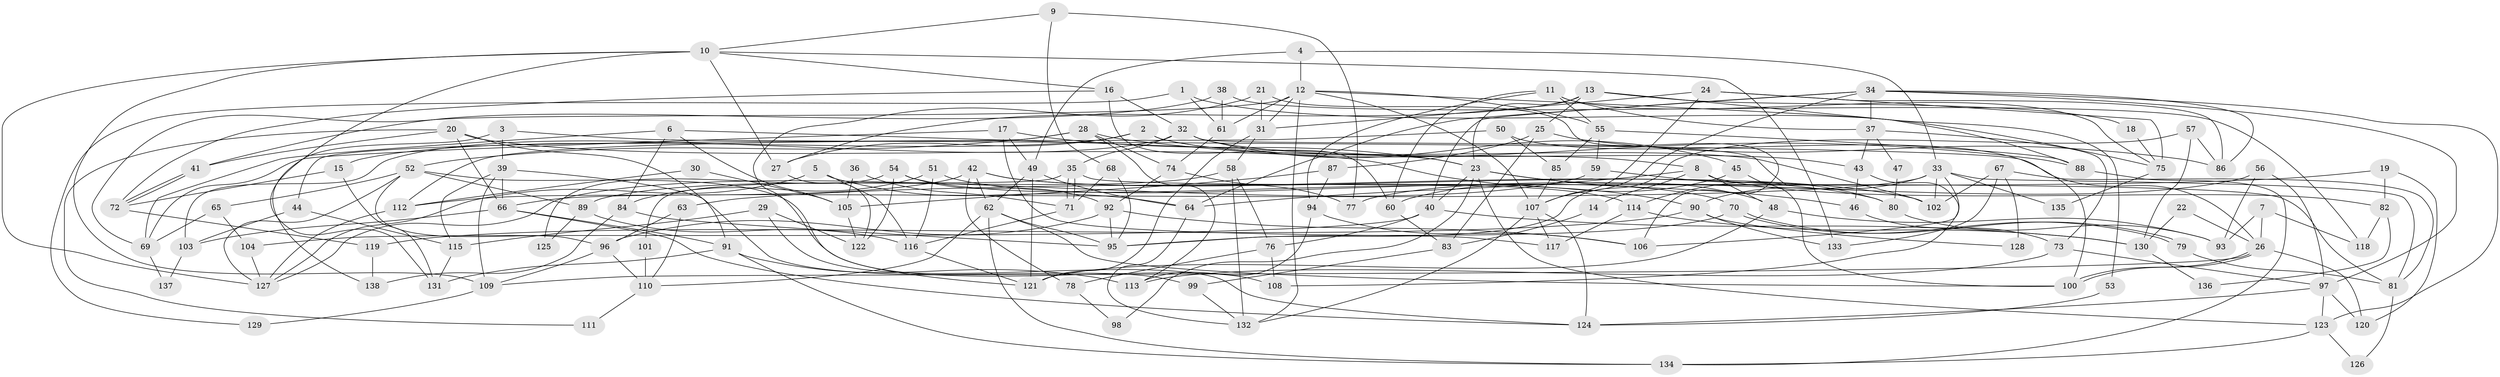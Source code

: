 // Generated by graph-tools (version 1.1) at 2025/50/03/09/25 03:50:14]
// undirected, 138 vertices, 276 edges
graph export_dot {
graph [start="1"]
  node [color=gray90,style=filled];
  1;
  2;
  3;
  4;
  5;
  6;
  7;
  8;
  9;
  10;
  11;
  12;
  13;
  14;
  15;
  16;
  17;
  18;
  19;
  20;
  21;
  22;
  23;
  24;
  25;
  26;
  27;
  28;
  29;
  30;
  31;
  32;
  33;
  34;
  35;
  36;
  37;
  38;
  39;
  40;
  41;
  42;
  43;
  44;
  45;
  46;
  47;
  48;
  49;
  50;
  51;
  52;
  53;
  54;
  55;
  56;
  57;
  58;
  59;
  60;
  61;
  62;
  63;
  64;
  65;
  66;
  67;
  68;
  69;
  70;
  71;
  72;
  73;
  74;
  75;
  76;
  77;
  78;
  79;
  80;
  81;
  82;
  83;
  84;
  85;
  86;
  87;
  88;
  89;
  90;
  91;
  92;
  93;
  94;
  95;
  96;
  97;
  98;
  99;
  100;
  101;
  102;
  103;
  104;
  105;
  106;
  107;
  108;
  109;
  110;
  111;
  112;
  113;
  114;
  115;
  116;
  117;
  118;
  119;
  120;
  121;
  122;
  123;
  124;
  125;
  126;
  127;
  128;
  129;
  130;
  131;
  132;
  133;
  134;
  135;
  136;
  137;
  138;
  1 -- 75;
  1 -- 61;
  1 -- 129;
  2 -- 27;
  2 -- 8;
  2 -- 15;
  2 -- 102;
  3 -- 26;
  3 -- 39;
  3 -- 138;
  4 -- 33;
  4 -- 12;
  4 -- 49;
  5 -- 127;
  5 -- 64;
  5 -- 116;
  6 -- 69;
  6 -- 23;
  6 -- 84;
  6 -- 105;
  7 -- 118;
  7 -- 93;
  7 -- 26;
  8 -- 48;
  8 -- 64;
  8 -- 14;
  8 -- 82;
  9 -- 68;
  9 -- 10;
  9 -- 77;
  10 -- 131;
  10 -- 109;
  10 -- 16;
  10 -- 27;
  10 -- 127;
  10 -- 133;
  11 -- 37;
  11 -- 55;
  11 -- 60;
  11 -- 75;
  11 -- 94;
  12 -- 69;
  12 -- 132;
  12 -- 31;
  12 -- 53;
  12 -- 55;
  12 -- 61;
  12 -- 107;
  13 -- 23;
  13 -- 88;
  13 -- 18;
  13 -- 25;
  13 -- 27;
  14 -- 83;
  15 -- 131;
  15 -- 72;
  16 -- 72;
  16 -- 32;
  16 -- 60;
  17 -- 23;
  17 -- 49;
  17 -- 69;
  17 -- 117;
  18 -- 75;
  19 -- 120;
  19 -- 63;
  19 -- 82;
  20 -- 91;
  20 -- 66;
  20 -- 41;
  20 -- 90;
  20 -- 111;
  21 -- 121;
  21 -- 31;
  21 -- 106;
  22 -- 130;
  22 -- 26;
  23 -- 48;
  23 -- 123;
  23 -- 40;
  23 -- 46;
  23 -- 98;
  24 -- 31;
  24 -- 107;
  24 -- 75;
  24 -- 86;
  25 -- 86;
  25 -- 83;
  25 -- 87;
  26 -- 100;
  26 -- 100;
  26 -- 109;
  26 -- 120;
  27 -- 122;
  28 -- 52;
  28 -- 113;
  28 -- 44;
  28 -- 74;
  28 -- 88;
  29 -- 122;
  29 -- 124;
  29 -- 115;
  30 -- 112;
  30 -- 105;
  31 -- 121;
  31 -- 58;
  32 -- 45;
  32 -- 35;
  32 -- 43;
  32 -- 103;
  32 -- 114;
  33 -- 106;
  33 -- 81;
  33 -- 66;
  33 -- 90;
  33 -- 102;
  33 -- 135;
  34 -- 64;
  34 -- 107;
  34 -- 37;
  34 -- 40;
  34 -- 86;
  34 -- 97;
  34 -- 123;
  35 -- 71;
  35 -- 71;
  35 -- 81;
  35 -- 101;
  36 -- 105;
  36 -- 71;
  37 -- 43;
  37 -- 47;
  37 -- 73;
  38 -- 41;
  38 -- 61;
  38 -- 118;
  39 -- 66;
  39 -- 115;
  39 -- 99;
  39 -- 109;
  40 -- 76;
  40 -- 104;
  40 -- 130;
  41 -- 72;
  41 -- 72;
  42 -- 62;
  42 -- 102;
  42 -- 78;
  42 -- 80;
  42 -- 112;
  43 -- 46;
  43 -- 108;
  44 -- 103;
  44 -- 115;
  45 -- 100;
  45 -- 60;
  46 -- 73;
  47 -- 80;
  48 -- 93;
  48 -- 121;
  49 -- 62;
  49 -- 64;
  49 -- 121;
  50 -- 85;
  50 -- 112;
  50 -- 100;
  51 -- 116;
  51 -- 84;
  51 -- 70;
  52 -- 96;
  52 -- 108;
  52 -- 65;
  52 -- 89;
  52 -- 127;
  53 -- 124;
  54 -- 114;
  54 -- 92;
  54 -- 122;
  54 -- 125;
  55 -- 88;
  55 -- 59;
  55 -- 85;
  56 -- 77;
  56 -- 97;
  56 -- 93;
  57 -- 95;
  57 -- 86;
  57 -- 130;
  58 -- 132;
  58 -- 76;
  58 -- 89;
  59 -- 127;
  59 -- 80;
  60 -- 83;
  61 -- 74;
  62 -- 95;
  62 -- 100;
  62 -- 110;
  62 -- 134;
  63 -- 110;
  63 -- 96;
  64 -- 132;
  65 -- 104;
  65 -- 69;
  66 -- 91;
  66 -- 103;
  66 -- 124;
  67 -- 133;
  67 -- 102;
  67 -- 81;
  67 -- 128;
  68 -- 95;
  68 -- 71;
  69 -- 137;
  70 -- 79;
  70 -- 79;
  70 -- 95;
  71 -- 116;
  72 -- 119;
  73 -- 97;
  73 -- 113;
  74 -- 92;
  74 -- 77;
  75 -- 135;
  76 -- 78;
  76 -- 108;
  78 -- 98;
  79 -- 81;
  80 -- 93;
  81 -- 126;
  82 -- 118;
  82 -- 136;
  83 -- 99;
  84 -- 138;
  84 -- 95;
  85 -- 107;
  87 -- 105;
  87 -- 94;
  88 -- 134;
  89 -- 116;
  89 -- 125;
  90 -- 119;
  90 -- 128;
  90 -- 133;
  91 -- 134;
  91 -- 113;
  91 -- 131;
  92 -- 106;
  92 -- 95;
  92 -- 96;
  94 -- 106;
  94 -- 113;
  96 -- 109;
  96 -- 110;
  97 -- 124;
  97 -- 120;
  97 -- 123;
  99 -- 132;
  101 -- 110;
  103 -- 137;
  104 -- 127;
  105 -- 122;
  107 -- 117;
  107 -- 124;
  107 -- 132;
  109 -- 129;
  110 -- 111;
  112 -- 127;
  114 -- 130;
  114 -- 117;
  115 -- 131;
  116 -- 121;
  119 -- 138;
  123 -- 126;
  123 -- 134;
  130 -- 136;
}

